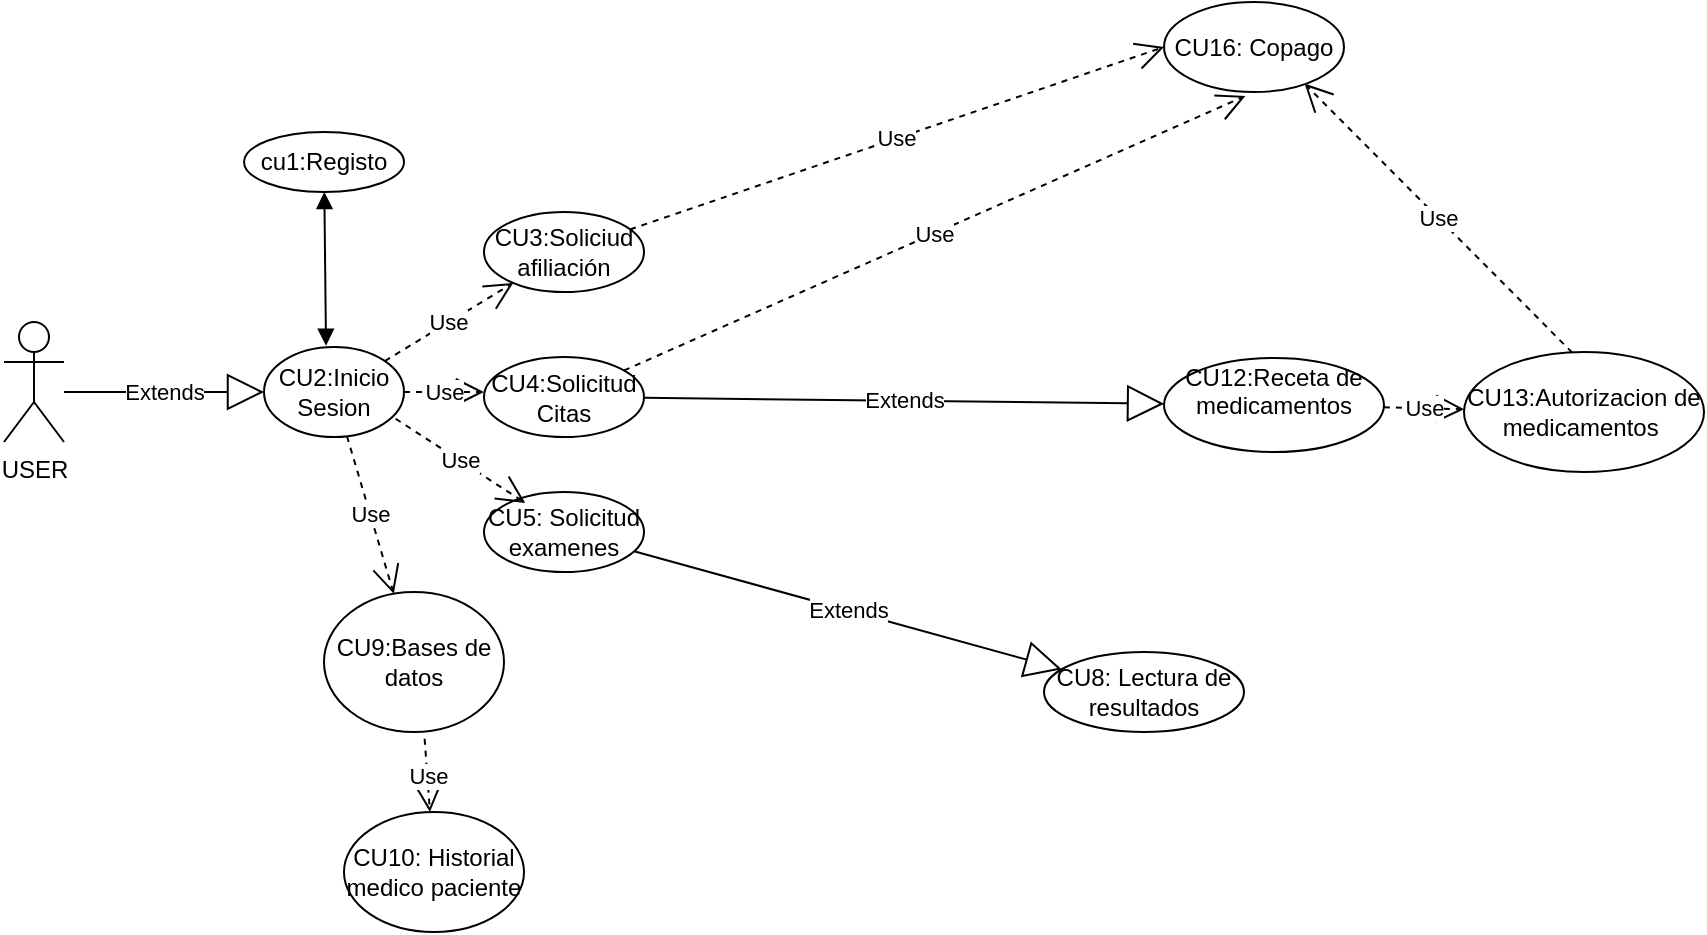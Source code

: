 <mxfile version="24.5.3" type="google">
  <diagram name="User" id="tBk9dFrOyf1Hu1sL3p-m">
    <mxGraphModel grid="1" page="1" gridSize="10" guides="1" tooltips="1" connect="1" arrows="1" fold="1" pageScale="1" pageWidth="200000" pageHeight="200000" math="0" shadow="0">
      <root>
        <mxCell id="rN9Azcau8fFEEphBLJp2-0" />
        <mxCell id="rN9Azcau8fFEEphBLJp2-1" parent="rN9Azcau8fFEEphBLJp2-0" />
        <mxCell id="rN9Azcau8fFEEphBLJp2-2" value="&lt;font style=&quot;vertical-align: inherit;&quot;&gt;&lt;font style=&quot;vertical-align: inherit;&quot;&gt;USER&lt;/font&gt;&lt;/font&gt;" style="shape=umlActor;verticalLabelPosition=bottom;verticalAlign=top;html=1;" vertex="1" parent="rN9Azcau8fFEEphBLJp2-1">
          <mxGeometry x="40" y="335" width="30" height="60" as="geometry" />
        </mxCell>
        <mxCell id="rN9Azcau8fFEEphBLJp2-3" value="CU2:Inicio Sesion" style="ellipse;whiteSpace=wrap;html=1;" vertex="1" parent="rN9Azcau8fFEEphBLJp2-1">
          <mxGeometry x="170" y="347.5" width="70" height="45" as="geometry" />
        </mxCell>
        <mxCell id="rN9Azcau8fFEEphBLJp2-4" value="cu1:Registo" style="ellipse;whiteSpace=wrap;html=1;" vertex="1" parent="rN9Azcau8fFEEphBLJp2-1">
          <mxGeometry x="160" y="240" width="80" height="30" as="geometry" />
        </mxCell>
        <mxCell id="rN9Azcau8fFEEphBLJp2-5" value="" style="endArrow=block;startArrow=block;endFill=1;startFill=1;html=1;rounded=0;entryX=0.443;entryY=-0.014;entryDx=0;entryDy=0;entryPerimeter=0;" edge="1" parent="rN9Azcau8fFEEphBLJp2-1" source="rN9Azcau8fFEEphBLJp2-4" target="rN9Azcau8fFEEphBLJp2-3">
          <mxGeometry width="160" relative="1" as="geometry">
            <mxPoint x="200" y="210" as="sourcePoint" />
            <mxPoint x="200" y="370" as="targetPoint" />
          </mxGeometry>
        </mxCell>
        <mxCell id="rN9Azcau8fFEEphBLJp2-6" value="CU3:Soliciud afiliación" style="ellipse;whiteSpace=wrap;html=1;" vertex="1" parent="rN9Azcau8fFEEphBLJp2-1">
          <mxGeometry x="280" y="280" width="80" height="40" as="geometry" />
        </mxCell>
        <mxCell id="rN9Azcau8fFEEphBLJp2-7" value="CU4:Solicitud Citas" style="ellipse;whiteSpace=wrap;html=1;" vertex="1" parent="rN9Azcau8fFEEphBLJp2-1">
          <mxGeometry x="280" y="352.5" width="80" height="40" as="geometry" />
        </mxCell>
        <mxCell id="rN9Azcau8fFEEphBLJp2-8" value="CU5: Solicitud examenes" style="ellipse;whiteSpace=wrap;html=1;" vertex="1" parent="rN9Azcau8fFEEphBLJp2-1">
          <mxGeometry x="280" y="420" width="80" height="40" as="geometry" />
        </mxCell>
        <mxCell id="rN9Azcau8fFEEphBLJp2-10" value="Extends" style="endArrow=block;endSize=16;endFill=0;html=1;rounded=0;" edge="1" parent="rN9Azcau8fFEEphBLJp2-1">
          <mxGeometry width="160" relative="1" as="geometry">
            <mxPoint x="70" y="370" as="sourcePoint" />
            <mxPoint x="170" y="370" as="targetPoint" />
          </mxGeometry>
        </mxCell>
        <mxCell id="rN9Azcau8fFEEphBLJp2-11" value="Use" style="endArrow=open;endSize=12;dashed=1;html=1;rounded=0;" edge="1" parent="rN9Azcau8fFEEphBLJp2-1" source="rN9Azcau8fFEEphBLJp2-3">
          <mxGeometry width="160" relative="1" as="geometry">
            <mxPoint x="240" y="370" as="sourcePoint" />
            <mxPoint x="280" y="370" as="targetPoint" />
          </mxGeometry>
        </mxCell>
        <mxCell id="rN9Azcau8fFEEphBLJp2-12" value="Use" style="endArrow=open;endSize=12;dashed=1;html=1;rounded=0;" edge="1" parent="rN9Azcau8fFEEphBLJp2-1" source="rN9Azcau8fFEEphBLJp2-3" target="rN9Azcau8fFEEphBLJp2-6">
          <mxGeometry width="160" relative="1" as="geometry">
            <mxPoint x="240" y="370" as="sourcePoint" />
            <mxPoint x="400" y="370" as="targetPoint" />
          </mxGeometry>
        </mxCell>
        <mxCell id="rN9Azcau8fFEEphBLJp2-13" value="Use" style="endArrow=open;endSize=12;dashed=1;html=1;rounded=0;exitX=0.94;exitY=0.797;exitDx=0;exitDy=0;exitPerimeter=0;entryX=0.258;entryY=0.136;entryDx=0;entryDy=0;entryPerimeter=0;" edge="1" parent="rN9Azcau8fFEEphBLJp2-1" source="rN9Azcau8fFEEphBLJp2-3" target="rN9Azcau8fFEEphBLJp2-8">
          <mxGeometry width="160" relative="1" as="geometry">
            <mxPoint x="220" y="400" as="sourcePoint" />
            <mxPoint x="280" y="440" as="targetPoint" />
          </mxGeometry>
        </mxCell>
        <mxCell id="rN9Azcau8fFEEphBLJp2-14" value="CU8: Lectura de resultados" style="ellipse;whiteSpace=wrap;html=1;" vertex="1" parent="rN9Azcau8fFEEphBLJp2-1">
          <mxGeometry x="560" y="500" width="100" height="40" as="geometry" />
        </mxCell>
        <mxCell id="rN9Azcau8fFEEphBLJp2-15" value="Extends" style="endArrow=block;endSize=16;endFill=0;html=1;rounded=0;" edge="1" parent="rN9Azcau8fFEEphBLJp2-1" source="rN9Azcau8fFEEphBLJp2-8" target="rN9Azcau8fFEEphBLJp2-14">
          <mxGeometry width="160" relative="1" as="geometry">
            <mxPoint x="360" y="440" as="sourcePoint" />
            <mxPoint x="437.6" y="469.4" as="targetPoint" />
          </mxGeometry>
        </mxCell>
        <mxCell id="rN9Azcau8fFEEphBLJp2-16" value="Extends" style="endArrow=block;endSize=16;endFill=0;html=1;rounded=0;" edge="1" parent="rN9Azcau8fFEEphBLJp2-1" source="rN9Azcau8fFEEphBLJp2-7" target="rN9Azcau8fFEEphBLJp2-27">
          <mxGeometry width="160" relative="1" as="geometry">
            <mxPoint x="360" y="372.5" as="sourcePoint" />
            <mxPoint x="430.016" y="370.625" as="targetPoint" />
          </mxGeometry>
        </mxCell>
        <mxCell id="rN9Azcau8fFEEphBLJp2-21" value="CU9:Bases de datos" style="ellipse;whiteSpace=wrap;html=1;" vertex="1" parent="rN9Azcau8fFEEphBLJp2-1">
          <mxGeometry x="200" y="470" width="90" height="70" as="geometry" />
        </mxCell>
        <mxCell id="rN9Azcau8fFEEphBLJp2-22" value="Use" style="endArrow=open;endSize=12;dashed=1;html=1;rounded=0;" edge="1" parent="rN9Azcau8fFEEphBLJp2-1" source="rN9Azcau8fFEEphBLJp2-3" target="rN9Azcau8fFEEphBLJp2-21">
          <mxGeometry width="160" relative="1" as="geometry">
            <mxPoint x="70" y="519.66" as="sourcePoint" />
            <mxPoint x="230" y="519.66" as="targetPoint" />
          </mxGeometry>
        </mxCell>
        <mxCell id="rN9Azcau8fFEEphBLJp2-23" value="CU10: Historial medico paciente" style="ellipse;whiteSpace=wrap;html=1;" vertex="1" parent="rN9Azcau8fFEEphBLJp2-1">
          <mxGeometry x="210" y="580" width="90" height="60" as="geometry" />
        </mxCell>
        <mxCell id="rN9Azcau8fFEEphBLJp2-24" value="Use" style="endArrow=open;endSize=12;dashed=1;html=1;rounded=0;exitX=0.559;exitY=1.048;exitDx=0;exitDy=0;exitPerimeter=0;" edge="1" parent="rN9Azcau8fFEEphBLJp2-1" source="rN9Azcau8fFEEphBLJp2-21" target="rN9Azcau8fFEEphBLJp2-23">
          <mxGeometry width="160" relative="1" as="geometry">
            <mxPoint x="260" y="550" as="sourcePoint" />
            <mxPoint x="420" y="550" as="targetPoint" />
          </mxGeometry>
        </mxCell>
        <mxCell id="rN9Azcau8fFEEphBLJp2-27" value="CU12:Receta de medicamentos&lt;div&gt;&lt;br&gt;&lt;/div&gt;" style="ellipse;whiteSpace=wrap;html=1;" vertex="1" parent="rN9Azcau8fFEEphBLJp2-1">
          <mxGeometry x="620" y="353" width="110" height="47" as="geometry" />
        </mxCell>
        <mxCell id="rN9Azcau8fFEEphBLJp2-29" value="CU13:Autorizacion de medicamentos&amp;nbsp;" style="ellipse;whiteSpace=wrap;html=1;" vertex="1" parent="rN9Azcau8fFEEphBLJp2-1">
          <mxGeometry x="770" y="350" width="120" height="60" as="geometry" />
        </mxCell>
        <mxCell id="rN9Azcau8fFEEphBLJp2-30" value="Use" style="endArrow=open;endSize=12;dashed=1;html=1;rounded=0;" edge="1" parent="rN9Azcau8fFEEphBLJp2-1" source="rN9Azcau8fFEEphBLJp2-27" target="rN9Azcau8fFEEphBLJp2-29">
          <mxGeometry width="160" relative="1" as="geometry">
            <mxPoint x="690" y="440" as="sourcePoint" />
            <mxPoint x="850" y="440" as="targetPoint" />
          </mxGeometry>
        </mxCell>
        <mxCell id="rN9Azcau8fFEEphBLJp2-33" value="CU16: Copago" style="ellipse;whiteSpace=wrap;html=1;" vertex="1" parent="rN9Azcau8fFEEphBLJp2-1">
          <mxGeometry x="620" y="175" width="90" height="45" as="geometry" />
        </mxCell>
        <mxCell id="rN9Azcau8fFEEphBLJp2-34" value="Use" style="endArrow=open;endSize=12;dashed=1;html=1;rounded=0;entryX=0.452;entryY=1.044;entryDx=0;entryDy=0;entryPerimeter=0;" edge="1" parent="rN9Azcau8fFEEphBLJp2-1" source="rN9Azcau8fFEEphBLJp2-7" target="rN9Azcau8fFEEphBLJp2-33">
          <mxGeometry width="160" relative="1" as="geometry">
            <mxPoint x="501.3" y="348.9" as="sourcePoint" />
            <mxPoint x="660" y="340" as="targetPoint" />
          </mxGeometry>
        </mxCell>
        <mxCell id="rN9Azcau8fFEEphBLJp2-35" value="Use" style="endArrow=open;endSize=12;dashed=1;html=1;rounded=0;entryX=0;entryY=0.5;entryDx=0;entryDy=0;" edge="1" parent="rN9Azcau8fFEEphBLJp2-1" source="rN9Azcau8fFEEphBLJp2-6" target="rN9Azcau8fFEEphBLJp2-33">
          <mxGeometry width="160" relative="1" as="geometry">
            <mxPoint x="500" y="210" as="sourcePoint" />
            <mxPoint x="660" y="210" as="targetPoint" />
          </mxGeometry>
        </mxCell>
        <mxCell id="rN9Azcau8fFEEphBLJp2-36" value="Use" style="endArrow=open;endSize=12;dashed=1;html=1;rounded=0;entryX=0.781;entryY=0.907;entryDx=0;entryDy=0;entryPerimeter=0;exitX=0.451;exitY=0.005;exitDx=0;exitDy=0;exitPerimeter=0;" edge="1" parent="rN9Azcau8fFEEphBLJp2-1" source="rN9Azcau8fFEEphBLJp2-29" target="rN9Azcau8fFEEphBLJp2-33">
          <mxGeometry width="160" relative="1" as="geometry">
            <mxPoint x="720" y="280" as="sourcePoint" />
            <mxPoint x="880" y="280" as="targetPoint" />
          </mxGeometry>
        </mxCell>
      </root>
    </mxGraphModel>
  </diagram>
</mxfile>
